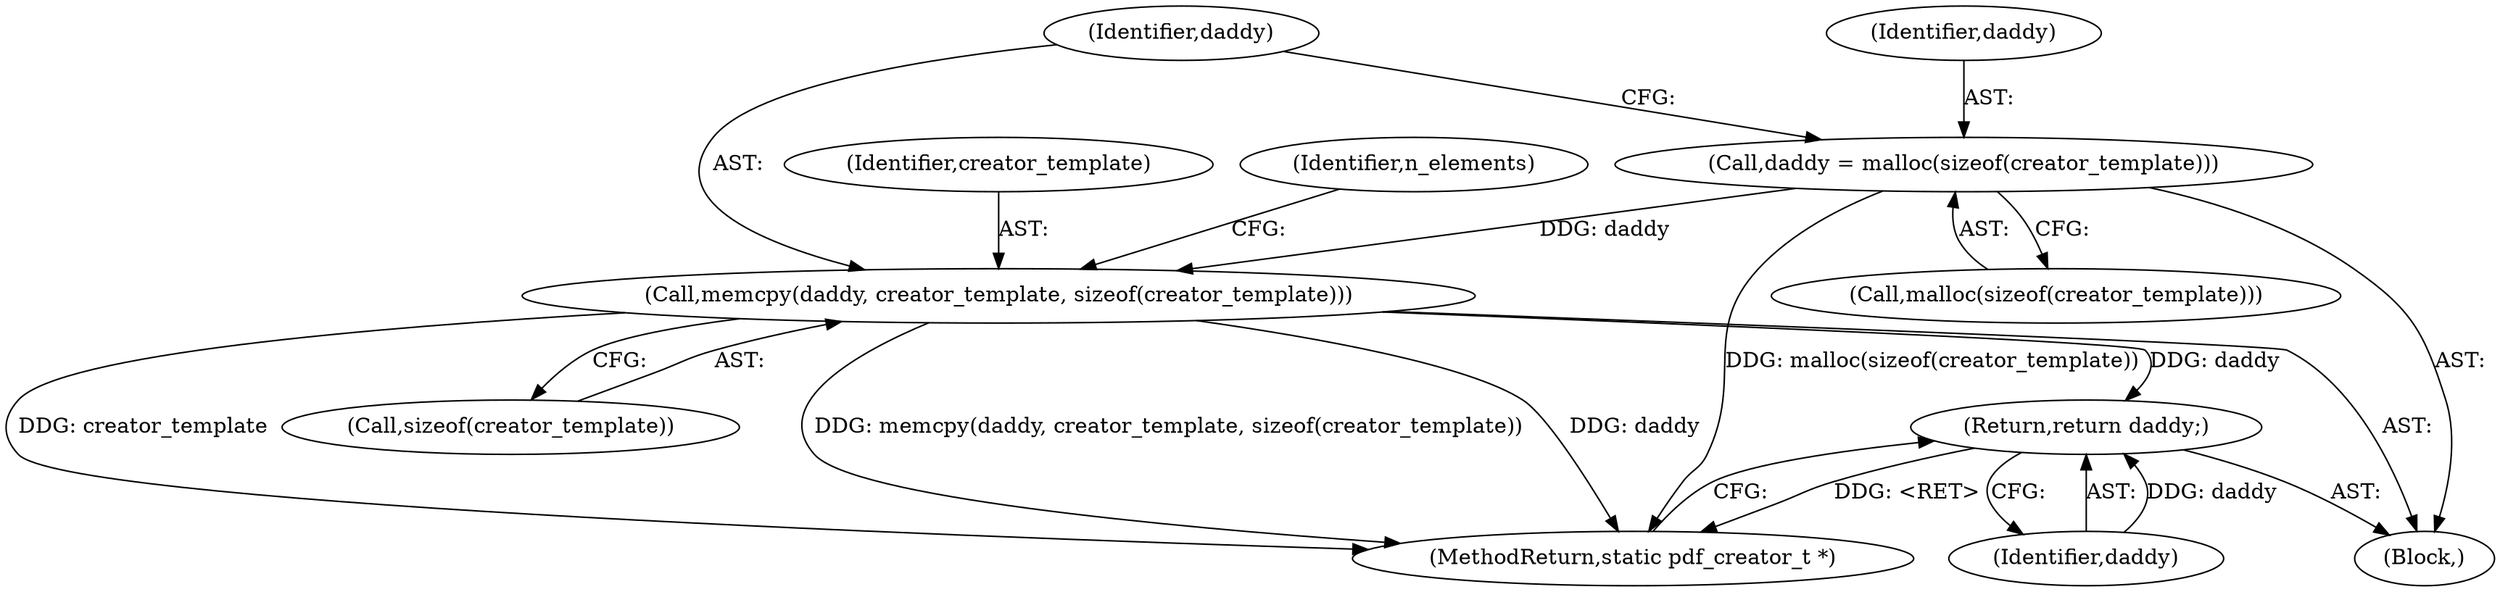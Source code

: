 digraph "1_pdfresurrect_0c4120fffa3dffe97b95c486a120eded82afe8a6_5@API" {
"1000114" [label="(Call,daddy = malloc(sizeof(creator_template)))"];
"1000119" [label="(Call,memcpy(daddy, creator_template, sizeof(creator_template)))"];
"1000136" [label="(Return,return daddy;)"];
"1000120" [label="(Identifier,daddy)"];
"1000137" [label="(Identifier,daddy)"];
"1000115" [label="(Identifier,daddy)"];
"1000136" [label="(Return,return daddy;)"];
"1000102" [label="(Block,)"];
"1000121" [label="(Identifier,creator_template)"];
"1000119" [label="(Call,memcpy(daddy, creator_template, sizeof(creator_template)))"];
"1000125" [label="(Identifier,n_elements)"];
"1000116" [label="(Call,malloc(sizeof(creator_template)))"];
"1000114" [label="(Call,daddy = malloc(sizeof(creator_template)))"];
"1000138" [label="(MethodReturn,static pdf_creator_t *)"];
"1000122" [label="(Call,sizeof(creator_template))"];
"1000114" -> "1000102"  [label="AST: "];
"1000114" -> "1000116"  [label="CFG: "];
"1000115" -> "1000114"  [label="AST: "];
"1000116" -> "1000114"  [label="AST: "];
"1000120" -> "1000114"  [label="CFG: "];
"1000114" -> "1000138"  [label="DDG: malloc(sizeof(creator_template))"];
"1000114" -> "1000119"  [label="DDG: daddy"];
"1000119" -> "1000102"  [label="AST: "];
"1000119" -> "1000122"  [label="CFG: "];
"1000120" -> "1000119"  [label="AST: "];
"1000121" -> "1000119"  [label="AST: "];
"1000122" -> "1000119"  [label="AST: "];
"1000125" -> "1000119"  [label="CFG: "];
"1000119" -> "1000138"  [label="DDG: creator_template"];
"1000119" -> "1000138"  [label="DDG: memcpy(daddy, creator_template, sizeof(creator_template))"];
"1000119" -> "1000138"  [label="DDG: daddy"];
"1000119" -> "1000136"  [label="DDG: daddy"];
"1000136" -> "1000102"  [label="AST: "];
"1000136" -> "1000137"  [label="CFG: "];
"1000137" -> "1000136"  [label="AST: "];
"1000138" -> "1000136"  [label="CFG: "];
"1000136" -> "1000138"  [label="DDG: <RET>"];
"1000137" -> "1000136"  [label="DDG: daddy"];
}
